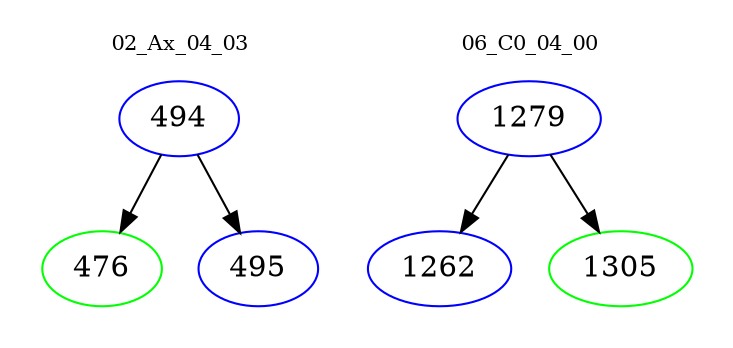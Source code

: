 digraph{
subgraph cluster_0 {
color = white
label = "02_Ax_04_03";
fontsize=10;
T0_494 [label="494", color="blue"]
T0_494 -> T0_476 [color="black"]
T0_476 [label="476", color="green"]
T0_494 -> T0_495 [color="black"]
T0_495 [label="495", color="blue"]
}
subgraph cluster_1 {
color = white
label = "06_C0_04_00";
fontsize=10;
T1_1279 [label="1279", color="blue"]
T1_1279 -> T1_1262 [color="black"]
T1_1262 [label="1262", color="blue"]
T1_1279 -> T1_1305 [color="black"]
T1_1305 [label="1305", color="green"]
}
}
